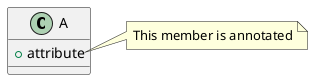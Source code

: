 {
  "sha1": "7gynqf36bo6iemh2r3j3z7tnv9ksuef",
  "insertion": {
    "when": "2024-05-30T20:48:21.202Z",
    "user": "plantuml@gmail.com"
  }
}
@startuml
class A {
+attribute
}
note right of A::attribute
  This member is annotated
end note
@enduml

